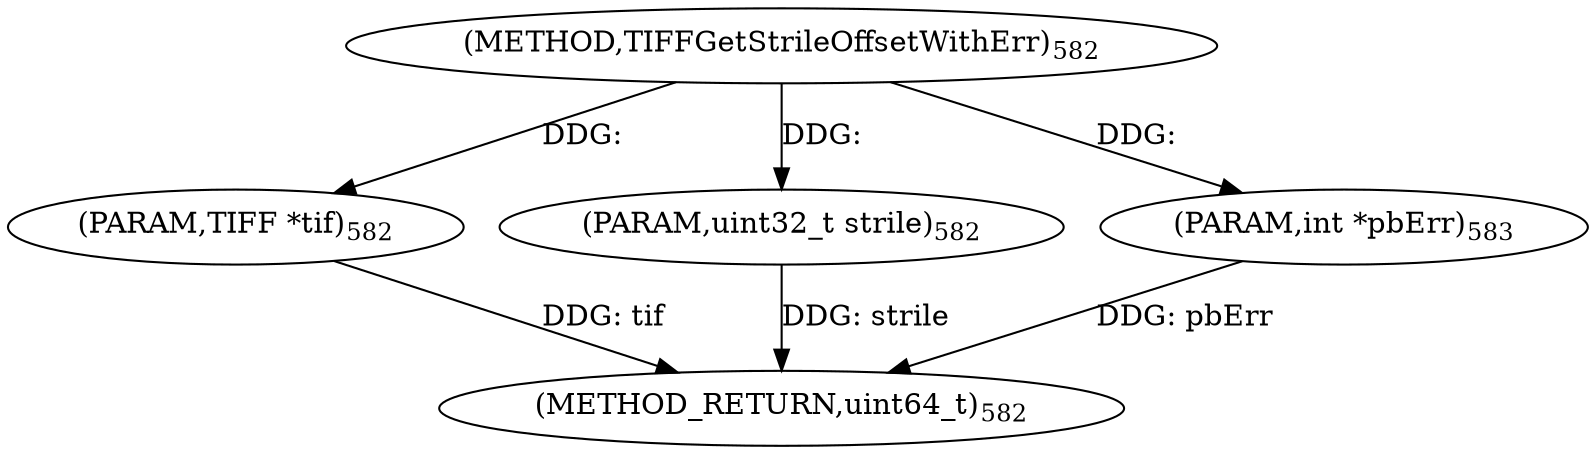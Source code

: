 digraph "TIFFGetStrileOffsetWithErr" {  
"9274" [label = <(METHOD,TIFFGetStrileOffsetWithErr)<SUB>582</SUB>> ]
"9278" [label = <(METHOD_RETURN,uint64_t)<SUB>582</SUB>> ]
"9275" [label = <(PARAM,TIFF *tif)<SUB>582</SUB>> ]
"9276" [label = <(PARAM,uint32_t strile)<SUB>582</SUB>> ]
"9277" [label = <(PARAM,int *pbErr)<SUB>583</SUB>> ]
  "9275" -> "9278"  [ label = "DDG: tif"] 
  "9276" -> "9278"  [ label = "DDG: strile"] 
  "9277" -> "9278"  [ label = "DDG: pbErr"] 
  "9274" -> "9275"  [ label = "DDG: "] 
  "9274" -> "9276"  [ label = "DDG: "] 
  "9274" -> "9277"  [ label = "DDG: "] 
}
